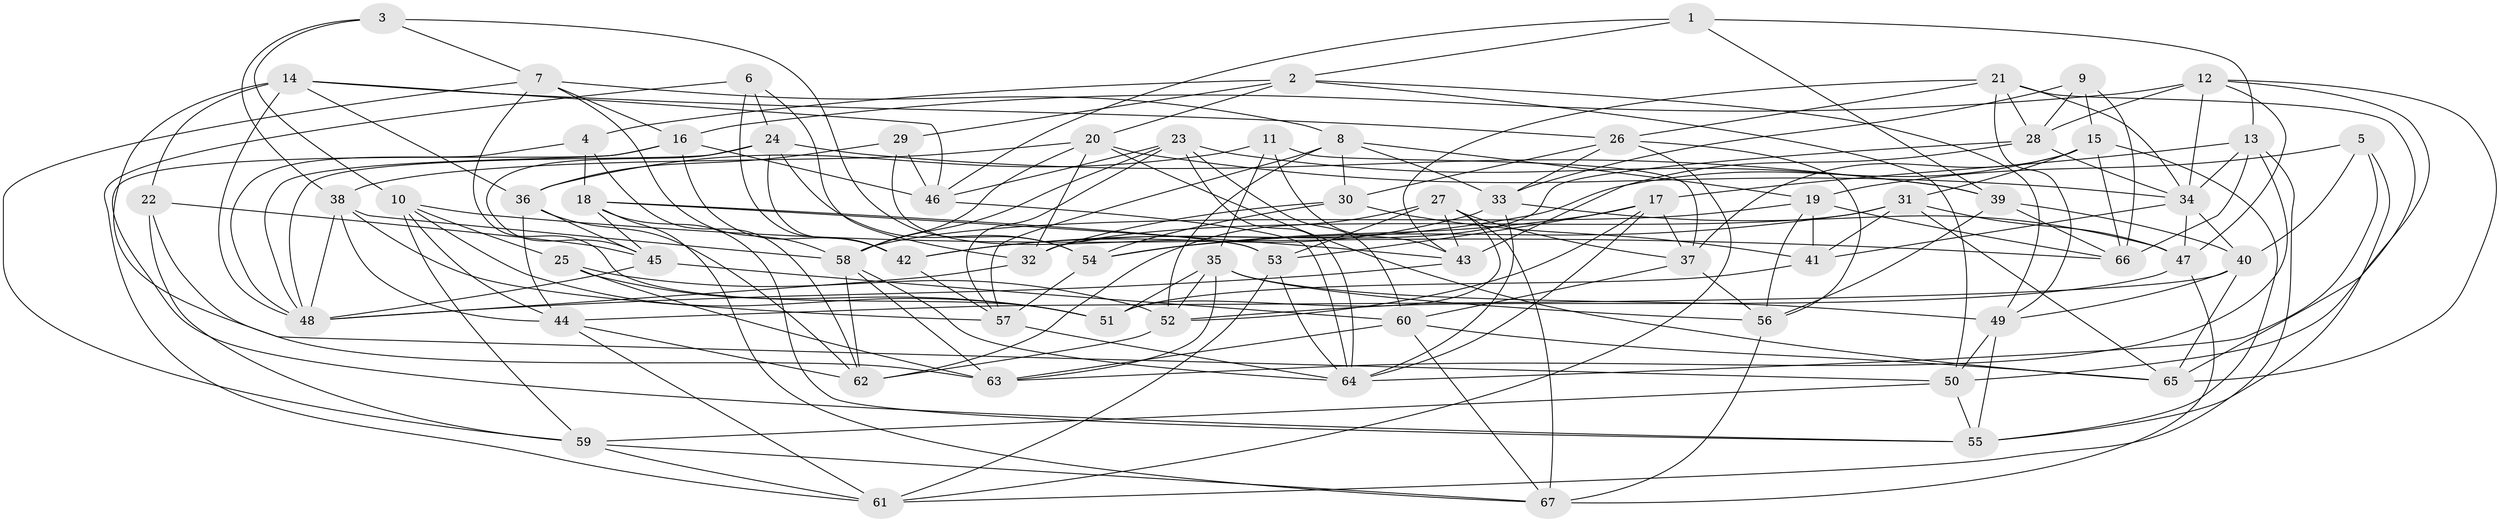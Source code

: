 // original degree distribution, {4: 1.0}
// Generated by graph-tools (version 1.1) at 2025/50/03/09/25 03:50:45]
// undirected, 67 vertices, 194 edges
graph export_dot {
graph [start="1"]
  node [color=gray90,style=filled];
  1;
  2;
  3;
  4;
  5;
  6;
  7;
  8;
  9;
  10;
  11;
  12;
  13;
  14;
  15;
  16;
  17;
  18;
  19;
  20;
  21;
  22;
  23;
  24;
  25;
  26;
  27;
  28;
  29;
  30;
  31;
  32;
  33;
  34;
  35;
  36;
  37;
  38;
  39;
  40;
  41;
  42;
  43;
  44;
  45;
  46;
  47;
  48;
  49;
  50;
  51;
  52;
  53;
  54;
  55;
  56;
  57;
  58;
  59;
  60;
  61;
  62;
  63;
  64;
  65;
  66;
  67;
  1 -- 2 [weight=1.0];
  1 -- 13 [weight=1.0];
  1 -- 39 [weight=1.0];
  1 -- 46 [weight=1.0];
  2 -- 4 [weight=1.0];
  2 -- 20 [weight=1.0];
  2 -- 29 [weight=1.0];
  2 -- 49 [weight=1.0];
  2 -- 50 [weight=1.0];
  3 -- 7 [weight=1.0];
  3 -- 10 [weight=1.0];
  3 -- 38 [weight=1.0];
  3 -- 54 [weight=1.0];
  4 -- 18 [weight=1.0];
  4 -- 48 [weight=1.0];
  4 -- 62 [weight=1.0];
  5 -- 19 [weight=1.0];
  5 -- 40 [weight=1.0];
  5 -- 55 [weight=1.0];
  5 -- 64 [weight=1.0];
  6 -- 24 [weight=1.0];
  6 -- 32 [weight=1.0];
  6 -- 42 [weight=1.0];
  6 -- 61 [weight=1.0];
  7 -- 8 [weight=1.0];
  7 -- 16 [weight=1.0];
  7 -- 51 [weight=1.0];
  7 -- 58 [weight=1.0];
  7 -- 59 [weight=1.0];
  8 -- 19 [weight=1.0];
  8 -- 30 [weight=1.0];
  8 -- 33 [weight=1.0];
  8 -- 52 [weight=1.0];
  8 -- 57 [weight=1.0];
  9 -- 15 [weight=1.0];
  9 -- 28 [weight=1.0];
  9 -- 33 [weight=1.0];
  9 -- 66 [weight=1.0];
  10 -- 25 [weight=1.0];
  10 -- 44 [weight=1.0];
  10 -- 51 [weight=1.0];
  10 -- 59 [weight=1.0];
  10 -- 66 [weight=1.0];
  11 -- 35 [weight=1.0];
  11 -- 36 [weight=1.0];
  11 -- 37 [weight=1.0];
  11 -- 43 [weight=1.0];
  12 -- 16 [weight=1.0];
  12 -- 28 [weight=1.0];
  12 -- 34 [weight=1.0];
  12 -- 47 [weight=1.0];
  12 -- 50 [weight=1.0];
  12 -- 65 [weight=1.0];
  13 -- 17 [weight=1.0];
  13 -- 34 [weight=1.0];
  13 -- 61 [weight=1.0];
  13 -- 63 [weight=1.0];
  13 -- 66 [weight=1.0];
  14 -- 22 [weight=1.0];
  14 -- 26 [weight=1.0];
  14 -- 36 [weight=1.0];
  14 -- 46 [weight=1.0];
  14 -- 48 [weight=1.0];
  14 -- 50 [weight=1.0];
  15 -- 31 [weight=1.0];
  15 -- 37 [weight=1.0];
  15 -- 42 [weight=1.0];
  15 -- 55 [weight=1.0];
  15 -- 66 [weight=1.0];
  16 -- 42 [weight=1.0];
  16 -- 46 [weight=1.0];
  16 -- 48 [weight=1.0];
  16 -- 55 [weight=1.0];
  17 -- 37 [weight=1.0];
  17 -- 52 [weight=1.0];
  17 -- 53 [weight=1.0];
  17 -- 54 [weight=1.0];
  17 -- 64 [weight=1.0];
  18 -- 43 [weight=1.0];
  18 -- 45 [weight=1.0];
  18 -- 53 [weight=1.0];
  18 -- 55 [weight=1.0];
  18 -- 67 [weight=1.0];
  19 -- 41 [weight=1.0];
  19 -- 56 [weight=1.0];
  19 -- 58 [weight=1.0];
  19 -- 66 [weight=1.0];
  20 -- 32 [weight=1.0];
  20 -- 34 [weight=1.0];
  20 -- 38 [weight=1.0];
  20 -- 58 [weight=1.0];
  20 -- 65 [weight=1.0];
  21 -- 26 [weight=1.0];
  21 -- 28 [weight=1.0];
  21 -- 34 [weight=1.0];
  21 -- 43 [weight=1.0];
  21 -- 49 [weight=1.0];
  21 -- 65 [weight=1.0];
  22 -- 45 [weight=1.0];
  22 -- 59 [weight=1.0];
  22 -- 63 [weight=1.0];
  23 -- 39 [weight=1.0];
  23 -- 46 [weight=1.0];
  23 -- 57 [weight=1.0];
  23 -- 58 [weight=1.0];
  23 -- 60 [weight=1.0];
  23 -- 64 [weight=1.0];
  24 -- 39 [weight=1.0];
  24 -- 42 [weight=1.0];
  24 -- 45 [weight=1.0];
  24 -- 48 [weight=1.0];
  24 -- 54 [weight=1.0];
  25 -- 51 [weight=1.0];
  25 -- 52 [weight=1.0];
  25 -- 63 [weight=1.0];
  26 -- 30 [weight=1.0];
  26 -- 33 [weight=1.0];
  26 -- 56 [weight=1.0];
  26 -- 61 [weight=1.0];
  27 -- 37 [weight=1.0];
  27 -- 43 [weight=1.0];
  27 -- 51 [weight=1.0];
  27 -- 53 [weight=1.0];
  27 -- 62 [weight=1.0];
  27 -- 67 [weight=1.0];
  28 -- 32 [weight=1.0];
  28 -- 34 [weight=1.0];
  28 -- 43 [weight=1.0];
  29 -- 36 [weight=1.0];
  29 -- 46 [weight=1.0];
  29 -- 53 [weight=1.0];
  30 -- 32 [weight=1.0];
  30 -- 41 [weight=2.0];
  30 -- 54 [weight=1.0];
  31 -- 32 [weight=1.0];
  31 -- 41 [weight=1.0];
  31 -- 47 [weight=1.0];
  31 -- 54 [weight=1.0];
  31 -- 65 [weight=1.0];
  32 -- 48 [weight=1.0];
  33 -- 42 [weight=1.0];
  33 -- 47 [weight=1.0];
  33 -- 64 [weight=1.0];
  34 -- 40 [weight=1.0];
  34 -- 41 [weight=1.0];
  34 -- 47 [weight=1.0];
  35 -- 49 [weight=1.0];
  35 -- 51 [weight=1.0];
  35 -- 52 [weight=1.0];
  35 -- 56 [weight=1.0];
  35 -- 63 [weight=1.0];
  36 -- 44 [weight=1.0];
  36 -- 45 [weight=1.0];
  36 -- 62 [weight=1.0];
  37 -- 56 [weight=1.0];
  37 -- 60 [weight=1.0];
  38 -- 44 [weight=1.0];
  38 -- 48 [weight=1.0];
  38 -- 57 [weight=1.0];
  38 -- 58 [weight=1.0];
  39 -- 40 [weight=1.0];
  39 -- 56 [weight=1.0];
  39 -- 66 [weight=1.0];
  40 -- 44 [weight=1.0];
  40 -- 49 [weight=1.0];
  40 -- 65 [weight=1.0];
  41 -- 51 [weight=1.0];
  42 -- 57 [weight=1.0];
  43 -- 48 [weight=1.0];
  44 -- 61 [weight=1.0];
  44 -- 62 [weight=1.0];
  45 -- 48 [weight=1.0];
  45 -- 60 [weight=1.0];
  46 -- 64 [weight=1.0];
  47 -- 52 [weight=1.0];
  47 -- 67 [weight=1.0];
  49 -- 50 [weight=1.0];
  49 -- 55 [weight=1.0];
  50 -- 55 [weight=1.0];
  50 -- 59 [weight=1.0];
  52 -- 62 [weight=1.0];
  53 -- 61 [weight=1.0];
  53 -- 64 [weight=1.0];
  54 -- 57 [weight=1.0];
  56 -- 67 [weight=1.0];
  57 -- 64 [weight=1.0];
  58 -- 62 [weight=1.0];
  58 -- 63 [weight=1.0];
  58 -- 64 [weight=1.0];
  59 -- 61 [weight=1.0];
  59 -- 67 [weight=1.0];
  60 -- 63 [weight=1.0];
  60 -- 65 [weight=1.0];
  60 -- 67 [weight=1.0];
}
